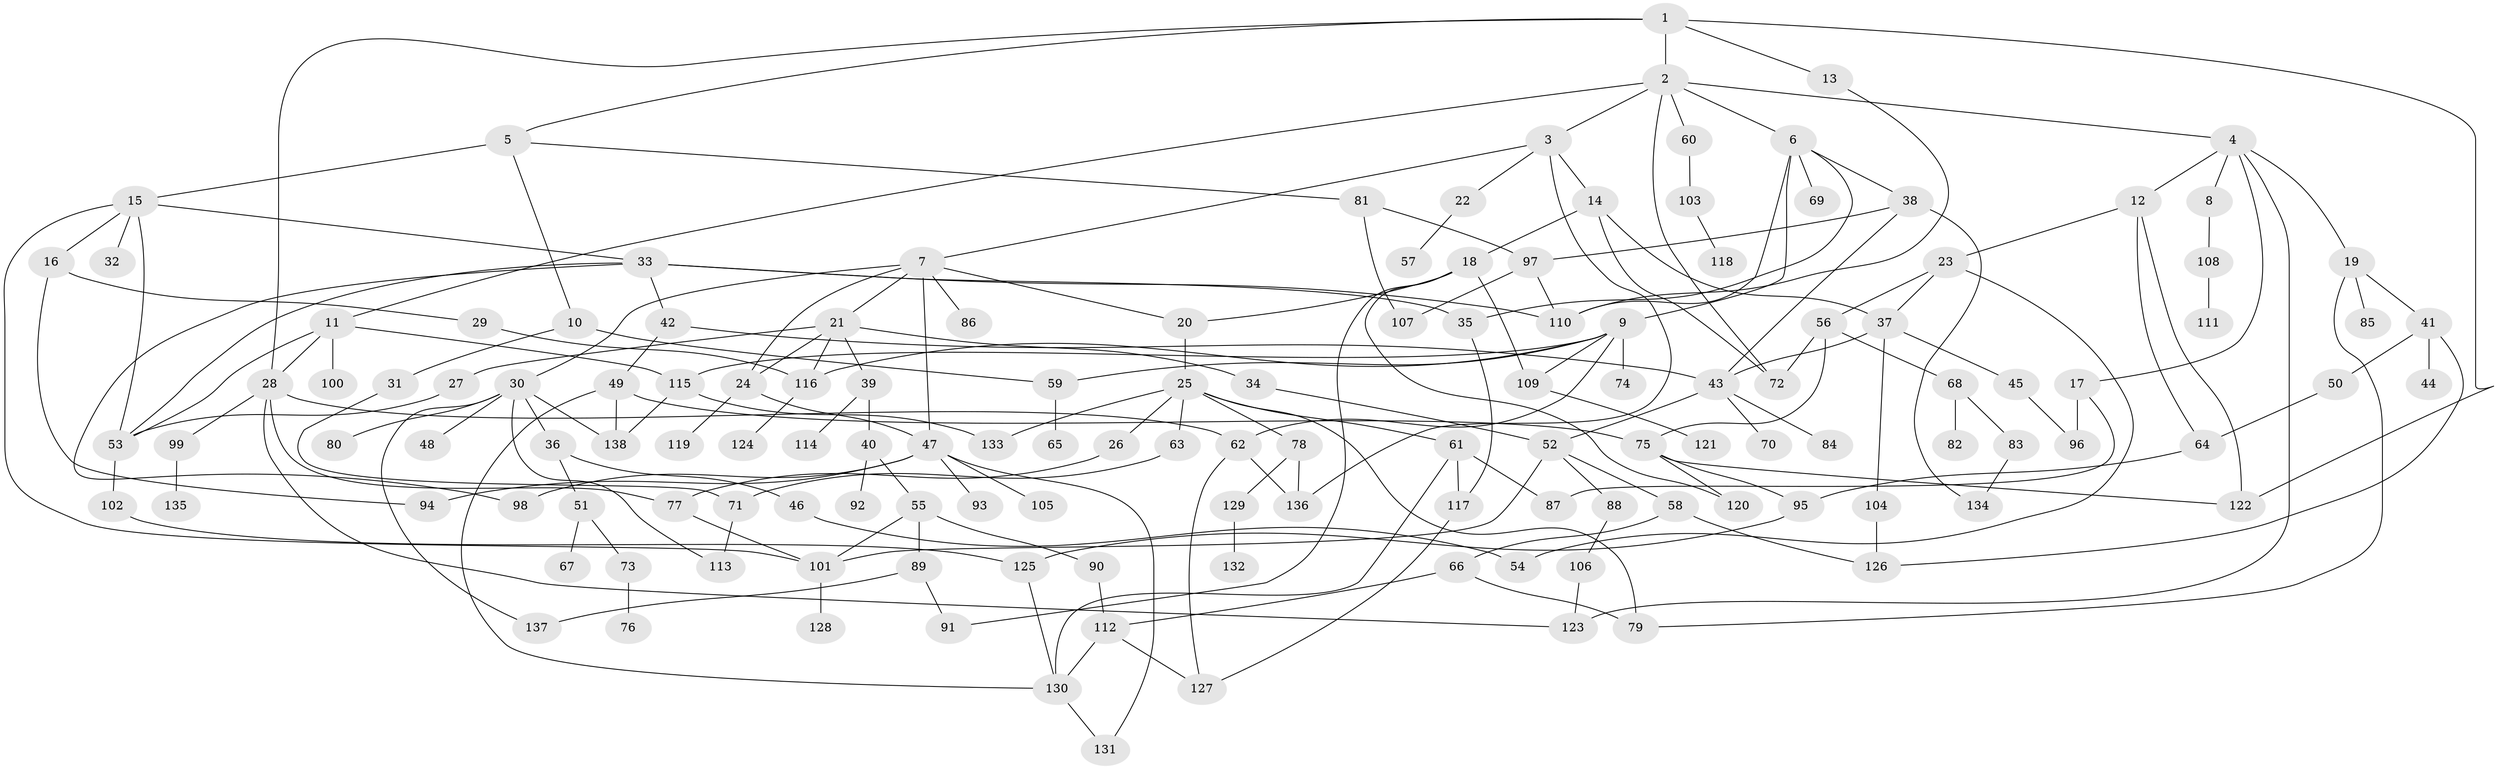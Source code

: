 // Generated by graph-tools (version 1.1) at 2025/25/03/09/25 03:25:34]
// undirected, 138 vertices, 202 edges
graph export_dot {
graph [start="1"]
  node [color=gray90,style=filled];
  1;
  2;
  3;
  4;
  5;
  6;
  7;
  8;
  9;
  10;
  11;
  12;
  13;
  14;
  15;
  16;
  17;
  18;
  19;
  20;
  21;
  22;
  23;
  24;
  25;
  26;
  27;
  28;
  29;
  30;
  31;
  32;
  33;
  34;
  35;
  36;
  37;
  38;
  39;
  40;
  41;
  42;
  43;
  44;
  45;
  46;
  47;
  48;
  49;
  50;
  51;
  52;
  53;
  54;
  55;
  56;
  57;
  58;
  59;
  60;
  61;
  62;
  63;
  64;
  65;
  66;
  67;
  68;
  69;
  70;
  71;
  72;
  73;
  74;
  75;
  76;
  77;
  78;
  79;
  80;
  81;
  82;
  83;
  84;
  85;
  86;
  87;
  88;
  89;
  90;
  91;
  92;
  93;
  94;
  95;
  96;
  97;
  98;
  99;
  100;
  101;
  102;
  103;
  104;
  105;
  106;
  107;
  108;
  109;
  110;
  111;
  112;
  113;
  114;
  115;
  116;
  117;
  118;
  119;
  120;
  121;
  122;
  123;
  124;
  125;
  126;
  127;
  128;
  129;
  130;
  131;
  132;
  133;
  134;
  135;
  136;
  137;
  138;
  1 -- 2;
  1 -- 5;
  1 -- 13;
  1 -- 28;
  1 -- 122;
  2 -- 3;
  2 -- 4;
  2 -- 6;
  2 -- 11;
  2 -- 60;
  2 -- 72;
  3 -- 7;
  3 -- 14;
  3 -- 22;
  3 -- 136;
  4 -- 8;
  4 -- 12;
  4 -- 17;
  4 -- 19;
  4 -- 123;
  5 -- 10;
  5 -- 15;
  5 -- 81;
  6 -- 9;
  6 -- 35;
  6 -- 38;
  6 -- 69;
  6 -- 110;
  7 -- 21;
  7 -- 24;
  7 -- 30;
  7 -- 47;
  7 -- 86;
  7 -- 20;
  8 -- 108;
  9 -- 62;
  9 -- 74;
  9 -- 109;
  9 -- 116;
  9 -- 59;
  9 -- 115;
  10 -- 31;
  10 -- 59;
  11 -- 100;
  11 -- 115;
  11 -- 53;
  11 -- 28;
  12 -- 23;
  12 -- 64;
  12 -- 122;
  13 -- 110;
  14 -- 18;
  14 -- 37;
  14 -- 72;
  15 -- 16;
  15 -- 32;
  15 -- 33;
  15 -- 53;
  15 -- 101;
  16 -- 29;
  16 -- 94;
  17 -- 87;
  17 -- 96;
  18 -- 20;
  18 -- 91;
  18 -- 109;
  18 -- 120;
  19 -- 41;
  19 -- 79;
  19 -- 85;
  20 -- 25;
  21 -- 27;
  21 -- 34;
  21 -- 39;
  21 -- 116;
  21 -- 24;
  22 -- 57;
  23 -- 54;
  23 -- 56;
  23 -- 37;
  24 -- 119;
  24 -- 47;
  25 -- 26;
  25 -- 61;
  25 -- 63;
  25 -- 78;
  25 -- 133;
  25 -- 79;
  26 -- 77;
  27 -- 53;
  28 -- 99;
  28 -- 123;
  28 -- 77;
  28 -- 62;
  29 -- 116;
  30 -- 36;
  30 -- 48;
  30 -- 80;
  30 -- 138;
  30 -- 113;
  30 -- 137;
  31 -- 71;
  33 -- 42;
  33 -- 98;
  33 -- 110;
  33 -- 35;
  33 -- 53;
  34 -- 52;
  35 -- 117;
  36 -- 46;
  36 -- 51;
  37 -- 43;
  37 -- 45;
  37 -- 104;
  38 -- 134;
  38 -- 97;
  38 -- 43;
  39 -- 40;
  39 -- 114;
  40 -- 55;
  40 -- 92;
  41 -- 44;
  41 -- 50;
  41 -- 126;
  42 -- 49;
  42 -- 43;
  43 -- 70;
  43 -- 84;
  43 -- 52;
  45 -- 96;
  46 -- 54;
  47 -- 93;
  47 -- 105;
  47 -- 131;
  47 -- 94;
  47 -- 98;
  49 -- 75;
  49 -- 138;
  49 -- 130;
  50 -- 64;
  51 -- 67;
  51 -- 73;
  52 -- 58;
  52 -- 88;
  52 -- 101;
  53 -- 102;
  55 -- 89;
  55 -- 90;
  55 -- 101;
  56 -- 68;
  56 -- 75;
  56 -- 72;
  58 -- 66;
  58 -- 126;
  59 -- 65;
  60 -- 103;
  61 -- 87;
  61 -- 117;
  61 -- 130;
  62 -- 127;
  62 -- 136;
  63 -- 71;
  64 -- 95;
  66 -- 79;
  66 -- 112;
  68 -- 82;
  68 -- 83;
  71 -- 113;
  73 -- 76;
  75 -- 95;
  75 -- 120;
  75 -- 122;
  77 -- 101;
  78 -- 129;
  78 -- 136;
  81 -- 97;
  81 -- 107;
  83 -- 134;
  88 -- 106;
  89 -- 137;
  89 -- 91;
  90 -- 112;
  95 -- 125;
  97 -- 110;
  97 -- 107;
  99 -- 135;
  101 -- 128;
  102 -- 125;
  103 -- 118;
  104 -- 126;
  106 -- 123;
  108 -- 111;
  109 -- 121;
  112 -- 130;
  112 -- 127;
  115 -- 138;
  115 -- 133;
  116 -- 124;
  117 -- 127;
  125 -- 130;
  129 -- 132;
  130 -- 131;
}
